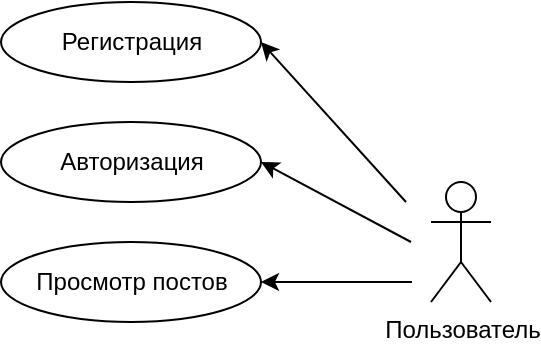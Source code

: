 <mxfile>
    <diagram id="wgUuELK88-NEOA_8B5D5" name="Пользователь">
        <mxGraphModel dx="710" dy="389" grid="1" gridSize="10" guides="1" tooltips="1" connect="1" arrows="1" fold="1" page="1" pageScale="1" pageWidth="850" pageHeight="1100" math="0" shadow="0">
            <root>
                <mxCell id="0"/>
                <mxCell id="1" parent="0"/>
                <mxCell id="w4sB6V5QOIPu8_KJgeS1-26" value="Пользователь" style="shape=umlActor;verticalLabelPosition=bottom;verticalAlign=top;html=1;outlineConnect=0;" parent="1" vertex="1">
                    <mxGeometry x="732.5" y="220" width="30" height="60" as="geometry"/>
                </mxCell>
                <mxCell id="w4sB6V5QOIPu8_KJgeS1-27" value="Авторизация" style="ellipse;whiteSpace=wrap;html=1;" parent="1" vertex="1">
                    <mxGeometry x="517.5" y="190" width="130" height="40" as="geometry"/>
                </mxCell>
                <mxCell id="w4sB6V5QOIPu8_KJgeS1-30" value="" style="endArrow=classic;html=1;rounded=0;entryX=1;entryY=0.5;entryDx=0;entryDy=0;" parent="1" target="w4sB6V5QOIPu8_KJgeS1-27" edge="1">
                    <mxGeometry width="50" height="50" relative="1" as="geometry">
                        <mxPoint x="722.5" y="250" as="sourcePoint"/>
                        <mxPoint x="647.5" y="200.0" as="targetPoint"/>
                    </mxGeometry>
                </mxCell>
                <mxCell id="X_rEjYDwqr95V1kLiph8-1" value="Регистрация" style="ellipse;whiteSpace=wrap;html=1;" parent="1" vertex="1">
                    <mxGeometry x="517.5" y="130" width="130" height="40" as="geometry"/>
                </mxCell>
                <mxCell id="X_rEjYDwqr95V1kLiph8-5" value="" style="endArrow=classic;html=1;rounded=0;entryX=1;entryY=0.5;entryDx=0;entryDy=0;" parent="1" target="X_rEjYDwqr95V1kLiph8-1" edge="1">
                    <mxGeometry width="50" height="50" relative="1" as="geometry">
                        <mxPoint x="720" y="230" as="sourcePoint"/>
                        <mxPoint x="780" y="250" as="targetPoint"/>
                    </mxGeometry>
                </mxCell>
                <mxCell id="YaMyThMS-4BN5-VSY3Do-7" value="Просмотр постов" style="ellipse;whiteSpace=wrap;html=1;" vertex="1" parent="1">
                    <mxGeometry x="517.5" y="250" width="130" height="40" as="geometry"/>
                </mxCell>
                <mxCell id="YaMyThMS-4BN5-VSY3Do-8" value="" style="endArrow=classic;html=1;rounded=0;entryX=1;entryY=0.5;entryDx=0;entryDy=0;" edge="1" parent="1" target="YaMyThMS-4BN5-VSY3Do-7">
                    <mxGeometry width="50" height="50" relative="1" as="geometry">
                        <mxPoint x="723" y="270" as="sourcePoint"/>
                        <mxPoint x="647.5" y="270.0" as="targetPoint"/>
                    </mxGeometry>
                </mxCell>
            </root>
        </mxGraphModel>
    </diagram>
    <diagram id="jQtCF6HtChrp6ijVZ-wK" name="Авторизованный пользователь">
        <mxGraphModel dx="878" dy="480" grid="1" gridSize="10" guides="1" tooltips="1" connect="1" arrows="1" fold="1" page="1" pageScale="1" pageWidth="827" pageHeight="1169" math="0" shadow="0">
            <root>
                <mxCell id="0"/>
                <mxCell id="1" parent="0"/>
                <mxCell id="RszAlpGtBvDxp4OUDccE-1" value="Авторизованный&lt;br&gt;пользователь" style="shape=umlActor;verticalLabelPosition=bottom;verticalAlign=top;html=1;outlineConnect=0;" vertex="1" parent="1">
                    <mxGeometry x="732.5" y="220" width="30" height="60" as="geometry"/>
                </mxCell>
                <mxCell id="RszAlpGtBvDxp4OUDccE-3" value="Выход" style="ellipse;whiteSpace=wrap;html=1;" vertex="1" parent="1">
                    <mxGeometry x="520" y="310" width="130" height="40" as="geometry"/>
                </mxCell>
                <mxCell id="RszAlpGtBvDxp4OUDccE-4" value="" style="endArrow=classic;html=1;rounded=0;entryX=1;entryY=0.5;entryDx=0;entryDy=0;" edge="1" parent="1" target="RszAlpGtBvDxp4OUDccE-3">
                    <mxGeometry width="50" height="50" relative="1" as="geometry">
                        <mxPoint x="723" y="270" as="sourcePoint"/>
                        <mxPoint x="812.5" y="260.0" as="targetPoint"/>
                    </mxGeometry>
                </mxCell>
                <mxCell id="RszAlpGtBvDxp4OUDccE-6" value="Просмтр постов" style="ellipse;whiteSpace=wrap;html=1;align=center;" vertex="1" parent="1">
                    <mxGeometry x="875" y="110" width="141.5" height="50" as="geometry"/>
                </mxCell>
                <mxCell id="RszAlpGtBvDxp4OUDccE-7" value="Просмотр собственных постов" style="ellipse;whiteSpace=wrap;html=1;" vertex="1" parent="1">
                    <mxGeometry x="875" y="230" width="155" height="50" as="geometry"/>
                </mxCell>
                <mxCell id="RszAlpGtBvDxp4OUDccE-8" value="Создание постов" style="ellipse;whiteSpace=wrap;html=1;" vertex="1" parent="1">
                    <mxGeometry x="874" y="170" width="141.5" height="50" as="geometry"/>
                </mxCell>
                <mxCell id="RszAlpGtBvDxp4OUDccE-9" value="Удаление собственных постов" style="ellipse;whiteSpace=wrap;html=1;" vertex="1" parent="1">
                    <mxGeometry x="870" y="290" width="160" height="50" as="geometry"/>
                </mxCell>
                <mxCell id="uWlaMCddGRcy6fKMYaw7-6" style="edgeStyle=none;html=1;exitX=1;exitY=0.5;exitDx=0;exitDy=0;startArrow=classic;startFill=1;endArrow=none;endFill=0;" edge="1" parent="1" source="RszAlpGtBvDxp4OUDccE-10">
                    <mxGeometry relative="1" as="geometry">
                        <mxPoint x="720" y="220" as="targetPoint"/>
                    </mxGeometry>
                </mxCell>
                <mxCell id="RszAlpGtBvDxp4OUDccE-10" value="Смена пароля" style="ellipse;whiteSpace=wrap;html=1;" vertex="1" parent="1">
                    <mxGeometry x="520" y="120" width="141.5" height="50" as="geometry"/>
                </mxCell>
                <mxCell id="RszAlpGtBvDxp4OUDccE-11" value="" style="endArrow=classic;html=1;rounded=0;entryX=0;entryY=0.5;entryDx=0;entryDy=0;" edge="1" parent="1" target="RszAlpGtBvDxp4OUDccE-6">
                    <mxGeometry width="50" height="50" relative="1" as="geometry">
                        <mxPoint x="780" y="230" as="sourcePoint"/>
                        <mxPoint x="805.0" y="180.0" as="targetPoint"/>
                    </mxGeometry>
                </mxCell>
                <mxCell id="RszAlpGtBvDxp4OUDccE-12" value="" style="endArrow=classic;html=1;rounded=0;entryX=0;entryY=0.5;entryDx=0;entryDy=0;" edge="1" parent="1" target="RszAlpGtBvDxp4OUDccE-8">
                    <mxGeometry width="50" height="50" relative="1" as="geometry">
                        <mxPoint x="780" y="240" as="sourcePoint"/>
                        <mxPoint x="935.0" y="150" as="targetPoint"/>
                    </mxGeometry>
                </mxCell>
                <mxCell id="RszAlpGtBvDxp4OUDccE-13" value="" style="endArrow=classic;html=1;rounded=0;entryX=0;entryY=0.5;entryDx=0;entryDy=0;" edge="1" parent="1" target="RszAlpGtBvDxp4OUDccE-7">
                    <mxGeometry width="50" height="50" relative="1" as="geometry">
                        <mxPoint x="780" y="250" as="sourcePoint"/>
                        <mxPoint x="945.0" y="160" as="targetPoint"/>
                    </mxGeometry>
                </mxCell>
                <mxCell id="RszAlpGtBvDxp4OUDccE-14" value="" style="endArrow=classic;html=1;rounded=0;entryX=0;entryY=0.5;entryDx=0;entryDy=0;" edge="1" parent="1" target="RszAlpGtBvDxp4OUDccE-9">
                    <mxGeometry width="50" height="50" relative="1" as="geometry">
                        <mxPoint x="780" y="260" as="sourcePoint"/>
                        <mxPoint x="955.0" y="170" as="targetPoint"/>
                    </mxGeometry>
                </mxCell>
                <mxCell id="uWlaMCddGRcy6fKMYaw7-5" style="edgeStyle=none;html=1;exitX=1;exitY=0.5;exitDx=0;exitDy=0;startArrow=classic;startFill=1;endArrow=none;endFill=0;" edge="1" parent="1" source="RszAlpGtBvDxp4OUDccE-16">
                    <mxGeometry relative="1" as="geometry">
                        <mxPoint x="720" y="240" as="targetPoint"/>
                    </mxGeometry>
                </mxCell>
                <mxCell id="RszAlpGtBvDxp4OUDccE-16" value="Оценка постов" style="ellipse;whiteSpace=wrap;html=1;" vertex="1" parent="1">
                    <mxGeometry x="514.25" y="185" width="141.5" height="55" as="geometry"/>
                </mxCell>
                <mxCell id="uWlaMCddGRcy6fKMYaw7-4" style="edgeStyle=none;html=1;exitX=1;exitY=0.5;exitDx=0;exitDy=0;startArrow=classic;startFill=1;endArrow=none;endFill=0;" edge="1" parent="1" source="uWlaMCddGRcy6fKMYaw7-2">
                    <mxGeometry relative="1" as="geometry">
                        <mxPoint x="720" y="250" as="targetPoint"/>
                    </mxGeometry>
                </mxCell>
                <mxCell id="uWlaMCddGRcy6fKMYaw7-2" value="Коментирование постов" style="ellipse;whiteSpace=wrap;html=1;" vertex="1" parent="1">
                    <mxGeometry x="514.25" y="250" width="141.5" height="55" as="geometry"/>
                </mxCell>
            </root>
        </mxGraphModel>
    </diagram>
</mxfile>
